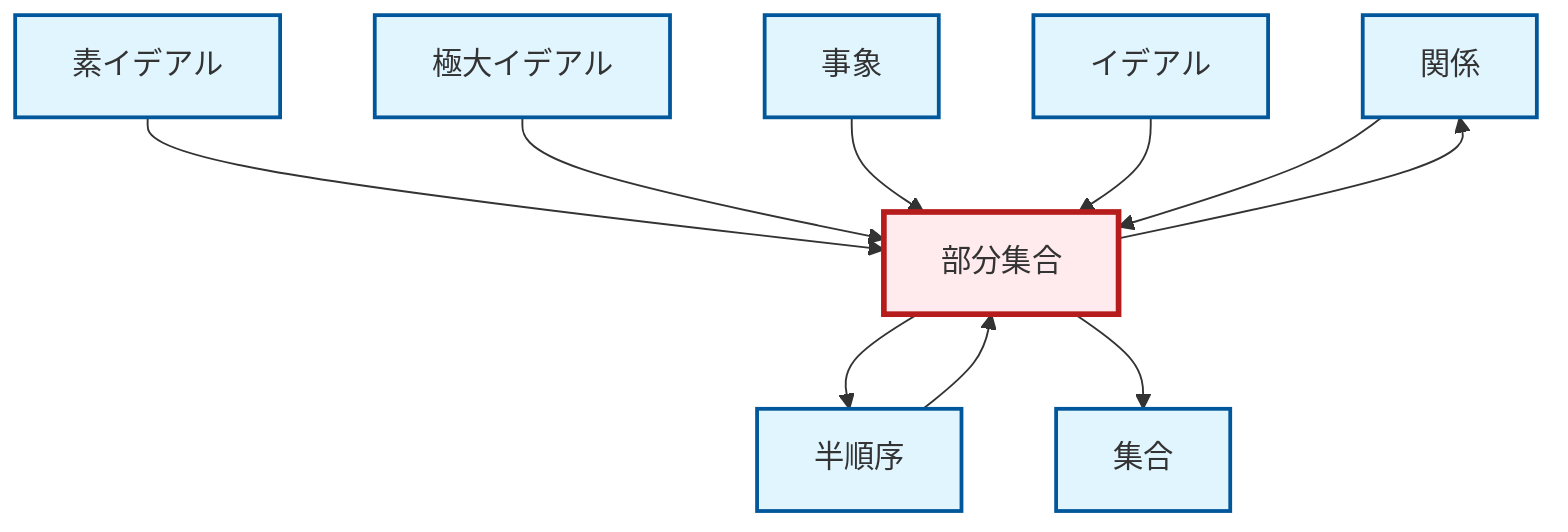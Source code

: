 graph TD
    classDef definition fill:#e1f5fe,stroke:#01579b,stroke-width:2px
    classDef theorem fill:#f3e5f5,stroke:#4a148c,stroke-width:2px
    classDef axiom fill:#fff3e0,stroke:#e65100,stroke-width:2px
    classDef example fill:#e8f5e9,stroke:#1b5e20,stroke-width:2px
    classDef current fill:#ffebee,stroke:#b71c1c,stroke-width:3px
    def-set["集合"]:::definition
    def-relation["関係"]:::definition
    def-event["事象"]:::definition
    def-partial-order["半順序"]:::definition
    def-prime-ideal["素イデアル"]:::definition
    def-subset["部分集合"]:::definition
    def-maximal-ideal["極大イデアル"]:::definition
    def-ideal["イデアル"]:::definition
    def-subset --> def-relation
    def-prime-ideal --> def-subset
    def-partial-order --> def-subset
    def-maximal-ideal --> def-subset
    def-event --> def-subset
    def-subset --> def-partial-order
    def-ideal --> def-subset
    def-subset --> def-set
    def-relation --> def-subset
    class def-subset current